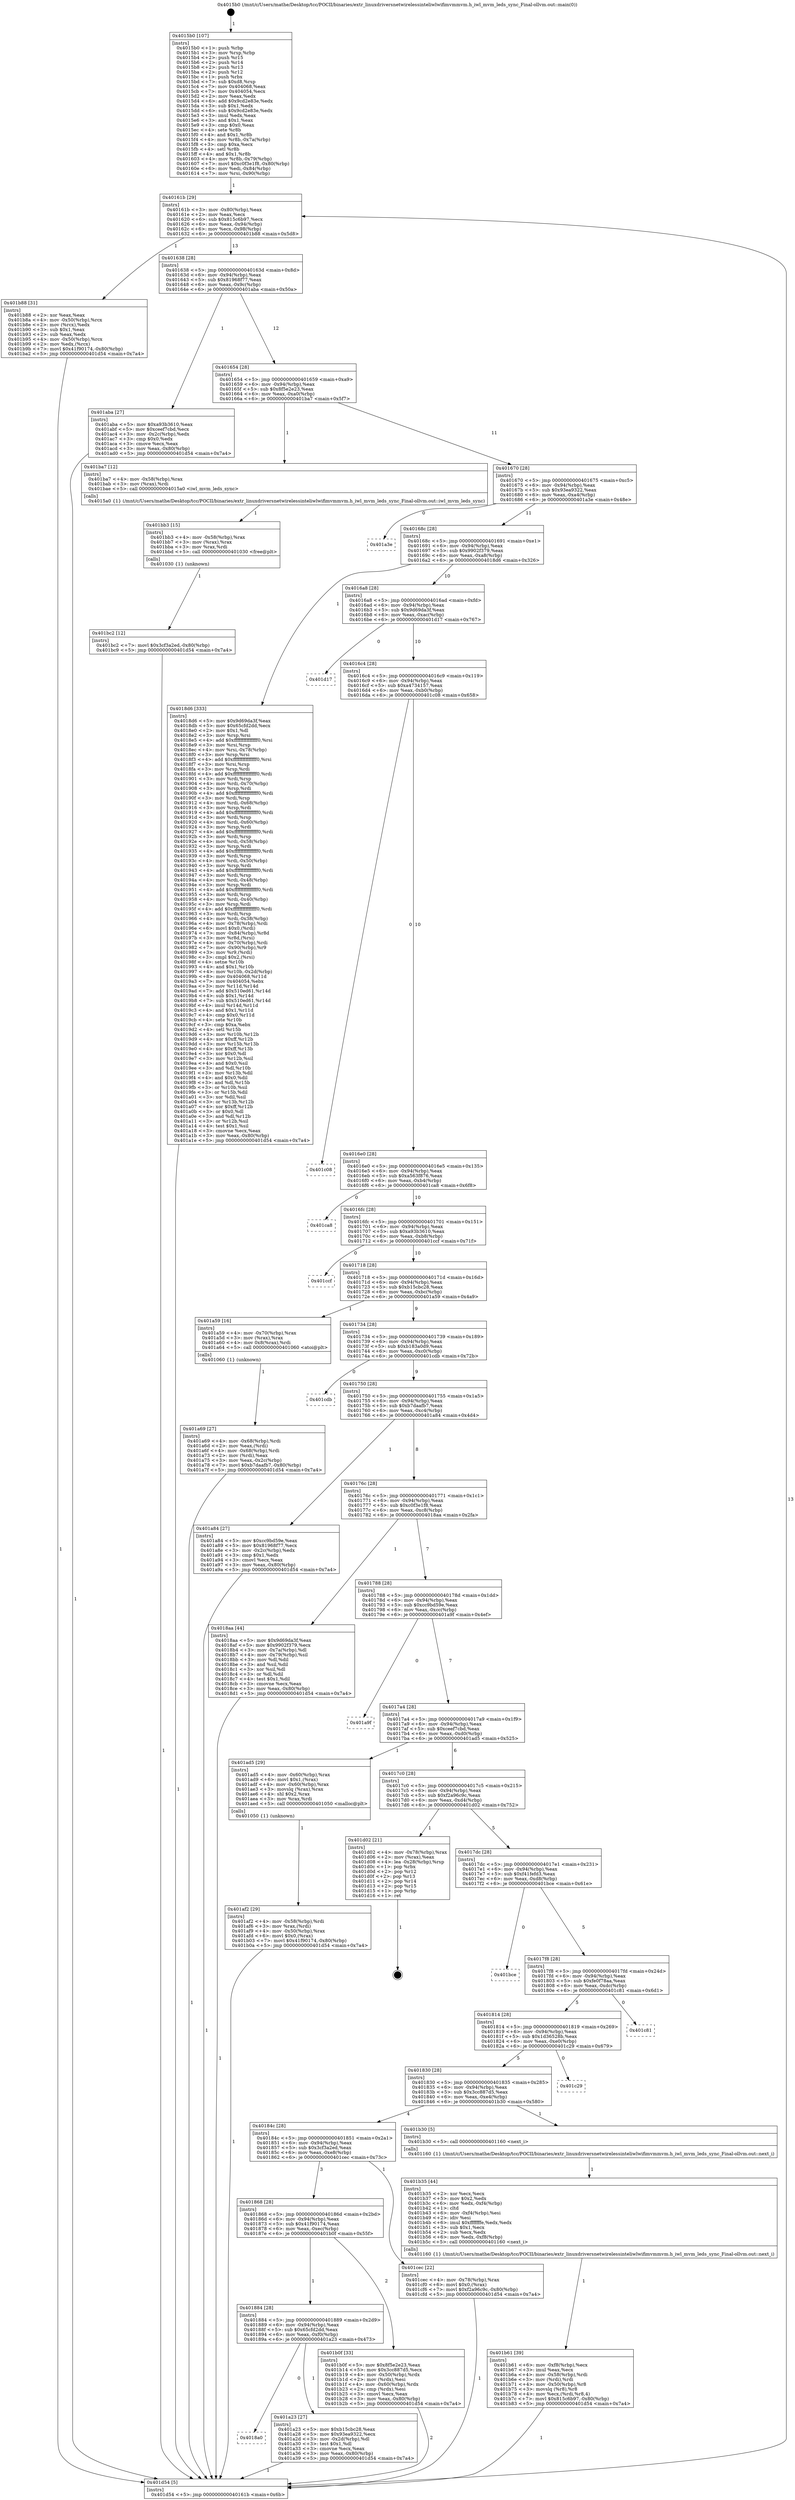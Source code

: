 digraph "0x4015b0" {
  label = "0x4015b0 (/mnt/c/Users/mathe/Desktop/tcc/POCII/binaries/extr_linuxdriversnetwirelessinteliwlwifimvmmvm.h_iwl_mvm_leds_sync_Final-ollvm.out::main(0))"
  labelloc = "t"
  node[shape=record]

  Entry [label="",width=0.3,height=0.3,shape=circle,fillcolor=black,style=filled]
  "0x40161b" [label="{
     0x40161b [29]\l
     | [instrs]\l
     &nbsp;&nbsp;0x40161b \<+3\>: mov -0x80(%rbp),%eax\l
     &nbsp;&nbsp;0x40161e \<+2\>: mov %eax,%ecx\l
     &nbsp;&nbsp;0x401620 \<+6\>: sub $0x815c6b97,%ecx\l
     &nbsp;&nbsp;0x401626 \<+6\>: mov %eax,-0x94(%rbp)\l
     &nbsp;&nbsp;0x40162c \<+6\>: mov %ecx,-0x98(%rbp)\l
     &nbsp;&nbsp;0x401632 \<+6\>: je 0000000000401b88 \<main+0x5d8\>\l
  }"]
  "0x401b88" [label="{
     0x401b88 [31]\l
     | [instrs]\l
     &nbsp;&nbsp;0x401b88 \<+2\>: xor %eax,%eax\l
     &nbsp;&nbsp;0x401b8a \<+4\>: mov -0x50(%rbp),%rcx\l
     &nbsp;&nbsp;0x401b8e \<+2\>: mov (%rcx),%edx\l
     &nbsp;&nbsp;0x401b90 \<+3\>: sub $0x1,%eax\l
     &nbsp;&nbsp;0x401b93 \<+2\>: sub %eax,%edx\l
     &nbsp;&nbsp;0x401b95 \<+4\>: mov -0x50(%rbp),%rcx\l
     &nbsp;&nbsp;0x401b99 \<+2\>: mov %edx,(%rcx)\l
     &nbsp;&nbsp;0x401b9b \<+7\>: movl $0x41f90174,-0x80(%rbp)\l
     &nbsp;&nbsp;0x401ba2 \<+5\>: jmp 0000000000401d54 \<main+0x7a4\>\l
  }"]
  "0x401638" [label="{
     0x401638 [28]\l
     | [instrs]\l
     &nbsp;&nbsp;0x401638 \<+5\>: jmp 000000000040163d \<main+0x8d\>\l
     &nbsp;&nbsp;0x40163d \<+6\>: mov -0x94(%rbp),%eax\l
     &nbsp;&nbsp;0x401643 \<+5\>: sub $0x81968f77,%eax\l
     &nbsp;&nbsp;0x401648 \<+6\>: mov %eax,-0x9c(%rbp)\l
     &nbsp;&nbsp;0x40164e \<+6\>: je 0000000000401aba \<main+0x50a\>\l
  }"]
  Exit [label="",width=0.3,height=0.3,shape=circle,fillcolor=black,style=filled,peripheries=2]
  "0x401aba" [label="{
     0x401aba [27]\l
     | [instrs]\l
     &nbsp;&nbsp;0x401aba \<+5\>: mov $0xa93b3610,%eax\l
     &nbsp;&nbsp;0x401abf \<+5\>: mov $0xceef7cbd,%ecx\l
     &nbsp;&nbsp;0x401ac4 \<+3\>: mov -0x2c(%rbp),%edx\l
     &nbsp;&nbsp;0x401ac7 \<+3\>: cmp $0x0,%edx\l
     &nbsp;&nbsp;0x401aca \<+3\>: cmove %ecx,%eax\l
     &nbsp;&nbsp;0x401acd \<+3\>: mov %eax,-0x80(%rbp)\l
     &nbsp;&nbsp;0x401ad0 \<+5\>: jmp 0000000000401d54 \<main+0x7a4\>\l
  }"]
  "0x401654" [label="{
     0x401654 [28]\l
     | [instrs]\l
     &nbsp;&nbsp;0x401654 \<+5\>: jmp 0000000000401659 \<main+0xa9\>\l
     &nbsp;&nbsp;0x401659 \<+6\>: mov -0x94(%rbp),%eax\l
     &nbsp;&nbsp;0x40165f \<+5\>: sub $0x8f5e2e23,%eax\l
     &nbsp;&nbsp;0x401664 \<+6\>: mov %eax,-0xa0(%rbp)\l
     &nbsp;&nbsp;0x40166a \<+6\>: je 0000000000401ba7 \<main+0x5f7\>\l
  }"]
  "0x401bc2" [label="{
     0x401bc2 [12]\l
     | [instrs]\l
     &nbsp;&nbsp;0x401bc2 \<+7\>: movl $0x3cf3a2ed,-0x80(%rbp)\l
     &nbsp;&nbsp;0x401bc9 \<+5\>: jmp 0000000000401d54 \<main+0x7a4\>\l
  }"]
  "0x401ba7" [label="{
     0x401ba7 [12]\l
     | [instrs]\l
     &nbsp;&nbsp;0x401ba7 \<+4\>: mov -0x58(%rbp),%rax\l
     &nbsp;&nbsp;0x401bab \<+3\>: mov (%rax),%rdi\l
     &nbsp;&nbsp;0x401bae \<+5\>: call 00000000004015a0 \<iwl_mvm_leds_sync\>\l
     | [calls]\l
     &nbsp;&nbsp;0x4015a0 \{1\} (/mnt/c/Users/mathe/Desktop/tcc/POCII/binaries/extr_linuxdriversnetwirelessinteliwlwifimvmmvm.h_iwl_mvm_leds_sync_Final-ollvm.out::iwl_mvm_leds_sync)\l
  }"]
  "0x401670" [label="{
     0x401670 [28]\l
     | [instrs]\l
     &nbsp;&nbsp;0x401670 \<+5\>: jmp 0000000000401675 \<main+0xc5\>\l
     &nbsp;&nbsp;0x401675 \<+6\>: mov -0x94(%rbp),%eax\l
     &nbsp;&nbsp;0x40167b \<+5\>: sub $0x93ea9322,%eax\l
     &nbsp;&nbsp;0x401680 \<+6\>: mov %eax,-0xa4(%rbp)\l
     &nbsp;&nbsp;0x401686 \<+6\>: je 0000000000401a3e \<main+0x48e\>\l
  }"]
  "0x401bb3" [label="{
     0x401bb3 [15]\l
     | [instrs]\l
     &nbsp;&nbsp;0x401bb3 \<+4\>: mov -0x58(%rbp),%rax\l
     &nbsp;&nbsp;0x401bb7 \<+3\>: mov (%rax),%rax\l
     &nbsp;&nbsp;0x401bba \<+3\>: mov %rax,%rdi\l
     &nbsp;&nbsp;0x401bbd \<+5\>: call 0000000000401030 \<free@plt\>\l
     | [calls]\l
     &nbsp;&nbsp;0x401030 \{1\} (unknown)\l
  }"]
  "0x401a3e" [label="{
     0x401a3e\l
  }", style=dashed]
  "0x40168c" [label="{
     0x40168c [28]\l
     | [instrs]\l
     &nbsp;&nbsp;0x40168c \<+5\>: jmp 0000000000401691 \<main+0xe1\>\l
     &nbsp;&nbsp;0x401691 \<+6\>: mov -0x94(%rbp),%eax\l
     &nbsp;&nbsp;0x401697 \<+5\>: sub $0x9902f379,%eax\l
     &nbsp;&nbsp;0x40169c \<+6\>: mov %eax,-0xa8(%rbp)\l
     &nbsp;&nbsp;0x4016a2 \<+6\>: je 00000000004018d6 \<main+0x326\>\l
  }"]
  "0x401b61" [label="{
     0x401b61 [39]\l
     | [instrs]\l
     &nbsp;&nbsp;0x401b61 \<+6\>: mov -0xf8(%rbp),%ecx\l
     &nbsp;&nbsp;0x401b67 \<+3\>: imul %eax,%ecx\l
     &nbsp;&nbsp;0x401b6a \<+4\>: mov -0x58(%rbp),%rdi\l
     &nbsp;&nbsp;0x401b6e \<+3\>: mov (%rdi),%rdi\l
     &nbsp;&nbsp;0x401b71 \<+4\>: mov -0x50(%rbp),%r8\l
     &nbsp;&nbsp;0x401b75 \<+3\>: movslq (%r8),%r8\l
     &nbsp;&nbsp;0x401b78 \<+4\>: mov %ecx,(%rdi,%r8,4)\l
     &nbsp;&nbsp;0x401b7c \<+7\>: movl $0x815c6b97,-0x80(%rbp)\l
     &nbsp;&nbsp;0x401b83 \<+5\>: jmp 0000000000401d54 \<main+0x7a4\>\l
  }"]
  "0x4018d6" [label="{
     0x4018d6 [333]\l
     | [instrs]\l
     &nbsp;&nbsp;0x4018d6 \<+5\>: mov $0x9d69da3f,%eax\l
     &nbsp;&nbsp;0x4018db \<+5\>: mov $0x65cfd2dd,%ecx\l
     &nbsp;&nbsp;0x4018e0 \<+2\>: mov $0x1,%dl\l
     &nbsp;&nbsp;0x4018e2 \<+3\>: mov %rsp,%rsi\l
     &nbsp;&nbsp;0x4018e5 \<+4\>: add $0xfffffffffffffff0,%rsi\l
     &nbsp;&nbsp;0x4018e9 \<+3\>: mov %rsi,%rsp\l
     &nbsp;&nbsp;0x4018ec \<+4\>: mov %rsi,-0x78(%rbp)\l
     &nbsp;&nbsp;0x4018f0 \<+3\>: mov %rsp,%rsi\l
     &nbsp;&nbsp;0x4018f3 \<+4\>: add $0xfffffffffffffff0,%rsi\l
     &nbsp;&nbsp;0x4018f7 \<+3\>: mov %rsi,%rsp\l
     &nbsp;&nbsp;0x4018fa \<+3\>: mov %rsp,%rdi\l
     &nbsp;&nbsp;0x4018fd \<+4\>: add $0xfffffffffffffff0,%rdi\l
     &nbsp;&nbsp;0x401901 \<+3\>: mov %rdi,%rsp\l
     &nbsp;&nbsp;0x401904 \<+4\>: mov %rdi,-0x70(%rbp)\l
     &nbsp;&nbsp;0x401908 \<+3\>: mov %rsp,%rdi\l
     &nbsp;&nbsp;0x40190b \<+4\>: add $0xfffffffffffffff0,%rdi\l
     &nbsp;&nbsp;0x40190f \<+3\>: mov %rdi,%rsp\l
     &nbsp;&nbsp;0x401912 \<+4\>: mov %rdi,-0x68(%rbp)\l
     &nbsp;&nbsp;0x401916 \<+3\>: mov %rsp,%rdi\l
     &nbsp;&nbsp;0x401919 \<+4\>: add $0xfffffffffffffff0,%rdi\l
     &nbsp;&nbsp;0x40191d \<+3\>: mov %rdi,%rsp\l
     &nbsp;&nbsp;0x401920 \<+4\>: mov %rdi,-0x60(%rbp)\l
     &nbsp;&nbsp;0x401924 \<+3\>: mov %rsp,%rdi\l
     &nbsp;&nbsp;0x401927 \<+4\>: add $0xfffffffffffffff0,%rdi\l
     &nbsp;&nbsp;0x40192b \<+3\>: mov %rdi,%rsp\l
     &nbsp;&nbsp;0x40192e \<+4\>: mov %rdi,-0x58(%rbp)\l
     &nbsp;&nbsp;0x401932 \<+3\>: mov %rsp,%rdi\l
     &nbsp;&nbsp;0x401935 \<+4\>: add $0xfffffffffffffff0,%rdi\l
     &nbsp;&nbsp;0x401939 \<+3\>: mov %rdi,%rsp\l
     &nbsp;&nbsp;0x40193c \<+4\>: mov %rdi,-0x50(%rbp)\l
     &nbsp;&nbsp;0x401940 \<+3\>: mov %rsp,%rdi\l
     &nbsp;&nbsp;0x401943 \<+4\>: add $0xfffffffffffffff0,%rdi\l
     &nbsp;&nbsp;0x401947 \<+3\>: mov %rdi,%rsp\l
     &nbsp;&nbsp;0x40194a \<+4\>: mov %rdi,-0x48(%rbp)\l
     &nbsp;&nbsp;0x40194e \<+3\>: mov %rsp,%rdi\l
     &nbsp;&nbsp;0x401951 \<+4\>: add $0xfffffffffffffff0,%rdi\l
     &nbsp;&nbsp;0x401955 \<+3\>: mov %rdi,%rsp\l
     &nbsp;&nbsp;0x401958 \<+4\>: mov %rdi,-0x40(%rbp)\l
     &nbsp;&nbsp;0x40195c \<+3\>: mov %rsp,%rdi\l
     &nbsp;&nbsp;0x40195f \<+4\>: add $0xfffffffffffffff0,%rdi\l
     &nbsp;&nbsp;0x401963 \<+3\>: mov %rdi,%rsp\l
     &nbsp;&nbsp;0x401966 \<+4\>: mov %rdi,-0x38(%rbp)\l
     &nbsp;&nbsp;0x40196a \<+4\>: mov -0x78(%rbp),%rdi\l
     &nbsp;&nbsp;0x40196e \<+6\>: movl $0x0,(%rdi)\l
     &nbsp;&nbsp;0x401974 \<+7\>: mov -0x84(%rbp),%r8d\l
     &nbsp;&nbsp;0x40197b \<+3\>: mov %r8d,(%rsi)\l
     &nbsp;&nbsp;0x40197e \<+4\>: mov -0x70(%rbp),%rdi\l
     &nbsp;&nbsp;0x401982 \<+7\>: mov -0x90(%rbp),%r9\l
     &nbsp;&nbsp;0x401989 \<+3\>: mov %r9,(%rdi)\l
     &nbsp;&nbsp;0x40198c \<+3\>: cmpl $0x2,(%rsi)\l
     &nbsp;&nbsp;0x40198f \<+4\>: setne %r10b\l
     &nbsp;&nbsp;0x401993 \<+4\>: and $0x1,%r10b\l
     &nbsp;&nbsp;0x401997 \<+4\>: mov %r10b,-0x2d(%rbp)\l
     &nbsp;&nbsp;0x40199b \<+8\>: mov 0x404068,%r11d\l
     &nbsp;&nbsp;0x4019a3 \<+7\>: mov 0x404054,%ebx\l
     &nbsp;&nbsp;0x4019aa \<+3\>: mov %r11d,%r14d\l
     &nbsp;&nbsp;0x4019ad \<+7\>: add $0x510ed61,%r14d\l
     &nbsp;&nbsp;0x4019b4 \<+4\>: sub $0x1,%r14d\l
     &nbsp;&nbsp;0x4019b8 \<+7\>: sub $0x510ed61,%r14d\l
     &nbsp;&nbsp;0x4019bf \<+4\>: imul %r14d,%r11d\l
     &nbsp;&nbsp;0x4019c3 \<+4\>: and $0x1,%r11d\l
     &nbsp;&nbsp;0x4019c7 \<+4\>: cmp $0x0,%r11d\l
     &nbsp;&nbsp;0x4019cb \<+4\>: sete %r10b\l
     &nbsp;&nbsp;0x4019cf \<+3\>: cmp $0xa,%ebx\l
     &nbsp;&nbsp;0x4019d2 \<+4\>: setl %r15b\l
     &nbsp;&nbsp;0x4019d6 \<+3\>: mov %r10b,%r12b\l
     &nbsp;&nbsp;0x4019d9 \<+4\>: xor $0xff,%r12b\l
     &nbsp;&nbsp;0x4019dd \<+3\>: mov %r15b,%r13b\l
     &nbsp;&nbsp;0x4019e0 \<+4\>: xor $0xff,%r13b\l
     &nbsp;&nbsp;0x4019e4 \<+3\>: xor $0x0,%dl\l
     &nbsp;&nbsp;0x4019e7 \<+3\>: mov %r12b,%sil\l
     &nbsp;&nbsp;0x4019ea \<+4\>: and $0x0,%sil\l
     &nbsp;&nbsp;0x4019ee \<+3\>: and %dl,%r10b\l
     &nbsp;&nbsp;0x4019f1 \<+3\>: mov %r13b,%dil\l
     &nbsp;&nbsp;0x4019f4 \<+4\>: and $0x0,%dil\l
     &nbsp;&nbsp;0x4019f8 \<+3\>: and %dl,%r15b\l
     &nbsp;&nbsp;0x4019fb \<+3\>: or %r10b,%sil\l
     &nbsp;&nbsp;0x4019fe \<+3\>: or %r15b,%dil\l
     &nbsp;&nbsp;0x401a01 \<+3\>: xor %dil,%sil\l
     &nbsp;&nbsp;0x401a04 \<+3\>: or %r13b,%r12b\l
     &nbsp;&nbsp;0x401a07 \<+4\>: xor $0xff,%r12b\l
     &nbsp;&nbsp;0x401a0b \<+3\>: or $0x0,%dl\l
     &nbsp;&nbsp;0x401a0e \<+3\>: and %dl,%r12b\l
     &nbsp;&nbsp;0x401a11 \<+3\>: or %r12b,%sil\l
     &nbsp;&nbsp;0x401a14 \<+4\>: test $0x1,%sil\l
     &nbsp;&nbsp;0x401a18 \<+3\>: cmovne %ecx,%eax\l
     &nbsp;&nbsp;0x401a1b \<+3\>: mov %eax,-0x80(%rbp)\l
     &nbsp;&nbsp;0x401a1e \<+5\>: jmp 0000000000401d54 \<main+0x7a4\>\l
  }"]
  "0x4016a8" [label="{
     0x4016a8 [28]\l
     | [instrs]\l
     &nbsp;&nbsp;0x4016a8 \<+5\>: jmp 00000000004016ad \<main+0xfd\>\l
     &nbsp;&nbsp;0x4016ad \<+6\>: mov -0x94(%rbp),%eax\l
     &nbsp;&nbsp;0x4016b3 \<+5\>: sub $0x9d69da3f,%eax\l
     &nbsp;&nbsp;0x4016b8 \<+6\>: mov %eax,-0xac(%rbp)\l
     &nbsp;&nbsp;0x4016be \<+6\>: je 0000000000401d17 \<main+0x767\>\l
  }"]
  "0x401b35" [label="{
     0x401b35 [44]\l
     | [instrs]\l
     &nbsp;&nbsp;0x401b35 \<+2\>: xor %ecx,%ecx\l
     &nbsp;&nbsp;0x401b37 \<+5\>: mov $0x2,%edx\l
     &nbsp;&nbsp;0x401b3c \<+6\>: mov %edx,-0xf4(%rbp)\l
     &nbsp;&nbsp;0x401b42 \<+1\>: cltd\l
     &nbsp;&nbsp;0x401b43 \<+6\>: mov -0xf4(%rbp),%esi\l
     &nbsp;&nbsp;0x401b49 \<+2\>: idiv %esi\l
     &nbsp;&nbsp;0x401b4b \<+6\>: imul $0xfffffffe,%edx,%edx\l
     &nbsp;&nbsp;0x401b51 \<+3\>: sub $0x1,%ecx\l
     &nbsp;&nbsp;0x401b54 \<+2\>: sub %ecx,%edx\l
     &nbsp;&nbsp;0x401b56 \<+6\>: mov %edx,-0xf8(%rbp)\l
     &nbsp;&nbsp;0x401b5c \<+5\>: call 0000000000401160 \<next_i\>\l
     | [calls]\l
     &nbsp;&nbsp;0x401160 \{1\} (/mnt/c/Users/mathe/Desktop/tcc/POCII/binaries/extr_linuxdriversnetwirelessinteliwlwifimvmmvm.h_iwl_mvm_leds_sync_Final-ollvm.out::next_i)\l
  }"]
  "0x401d17" [label="{
     0x401d17\l
  }", style=dashed]
  "0x4016c4" [label="{
     0x4016c4 [28]\l
     | [instrs]\l
     &nbsp;&nbsp;0x4016c4 \<+5\>: jmp 00000000004016c9 \<main+0x119\>\l
     &nbsp;&nbsp;0x4016c9 \<+6\>: mov -0x94(%rbp),%eax\l
     &nbsp;&nbsp;0x4016cf \<+5\>: sub $0xa4734157,%eax\l
     &nbsp;&nbsp;0x4016d4 \<+6\>: mov %eax,-0xb0(%rbp)\l
     &nbsp;&nbsp;0x4016da \<+6\>: je 0000000000401c08 \<main+0x658\>\l
  }"]
  "0x401af2" [label="{
     0x401af2 [29]\l
     | [instrs]\l
     &nbsp;&nbsp;0x401af2 \<+4\>: mov -0x58(%rbp),%rdi\l
     &nbsp;&nbsp;0x401af6 \<+3\>: mov %rax,(%rdi)\l
     &nbsp;&nbsp;0x401af9 \<+4\>: mov -0x50(%rbp),%rax\l
     &nbsp;&nbsp;0x401afd \<+6\>: movl $0x0,(%rax)\l
     &nbsp;&nbsp;0x401b03 \<+7\>: movl $0x41f90174,-0x80(%rbp)\l
     &nbsp;&nbsp;0x401b0a \<+5\>: jmp 0000000000401d54 \<main+0x7a4\>\l
  }"]
  "0x401c08" [label="{
     0x401c08\l
  }", style=dashed]
  "0x4016e0" [label="{
     0x4016e0 [28]\l
     | [instrs]\l
     &nbsp;&nbsp;0x4016e0 \<+5\>: jmp 00000000004016e5 \<main+0x135\>\l
     &nbsp;&nbsp;0x4016e5 \<+6\>: mov -0x94(%rbp),%eax\l
     &nbsp;&nbsp;0x4016eb \<+5\>: sub $0xa563f876,%eax\l
     &nbsp;&nbsp;0x4016f0 \<+6\>: mov %eax,-0xb4(%rbp)\l
     &nbsp;&nbsp;0x4016f6 \<+6\>: je 0000000000401ca8 \<main+0x6f8\>\l
  }"]
  "0x401a69" [label="{
     0x401a69 [27]\l
     | [instrs]\l
     &nbsp;&nbsp;0x401a69 \<+4\>: mov -0x68(%rbp),%rdi\l
     &nbsp;&nbsp;0x401a6d \<+2\>: mov %eax,(%rdi)\l
     &nbsp;&nbsp;0x401a6f \<+4\>: mov -0x68(%rbp),%rdi\l
     &nbsp;&nbsp;0x401a73 \<+2\>: mov (%rdi),%eax\l
     &nbsp;&nbsp;0x401a75 \<+3\>: mov %eax,-0x2c(%rbp)\l
     &nbsp;&nbsp;0x401a78 \<+7\>: movl $0xb7daafb7,-0x80(%rbp)\l
     &nbsp;&nbsp;0x401a7f \<+5\>: jmp 0000000000401d54 \<main+0x7a4\>\l
  }"]
  "0x401ca8" [label="{
     0x401ca8\l
  }", style=dashed]
  "0x4016fc" [label="{
     0x4016fc [28]\l
     | [instrs]\l
     &nbsp;&nbsp;0x4016fc \<+5\>: jmp 0000000000401701 \<main+0x151\>\l
     &nbsp;&nbsp;0x401701 \<+6\>: mov -0x94(%rbp),%eax\l
     &nbsp;&nbsp;0x401707 \<+5\>: sub $0xa93b3610,%eax\l
     &nbsp;&nbsp;0x40170c \<+6\>: mov %eax,-0xb8(%rbp)\l
     &nbsp;&nbsp;0x401712 \<+6\>: je 0000000000401ccf \<main+0x71f\>\l
  }"]
  "0x4018a0" [label="{
     0x4018a0\l
  }", style=dashed]
  "0x401ccf" [label="{
     0x401ccf\l
  }", style=dashed]
  "0x401718" [label="{
     0x401718 [28]\l
     | [instrs]\l
     &nbsp;&nbsp;0x401718 \<+5\>: jmp 000000000040171d \<main+0x16d\>\l
     &nbsp;&nbsp;0x40171d \<+6\>: mov -0x94(%rbp),%eax\l
     &nbsp;&nbsp;0x401723 \<+5\>: sub $0xb15cbc28,%eax\l
     &nbsp;&nbsp;0x401728 \<+6\>: mov %eax,-0xbc(%rbp)\l
     &nbsp;&nbsp;0x40172e \<+6\>: je 0000000000401a59 \<main+0x4a9\>\l
  }"]
  "0x401a23" [label="{
     0x401a23 [27]\l
     | [instrs]\l
     &nbsp;&nbsp;0x401a23 \<+5\>: mov $0xb15cbc28,%eax\l
     &nbsp;&nbsp;0x401a28 \<+5\>: mov $0x93ea9322,%ecx\l
     &nbsp;&nbsp;0x401a2d \<+3\>: mov -0x2d(%rbp),%dl\l
     &nbsp;&nbsp;0x401a30 \<+3\>: test $0x1,%dl\l
     &nbsp;&nbsp;0x401a33 \<+3\>: cmovne %ecx,%eax\l
     &nbsp;&nbsp;0x401a36 \<+3\>: mov %eax,-0x80(%rbp)\l
     &nbsp;&nbsp;0x401a39 \<+5\>: jmp 0000000000401d54 \<main+0x7a4\>\l
  }"]
  "0x401a59" [label="{
     0x401a59 [16]\l
     | [instrs]\l
     &nbsp;&nbsp;0x401a59 \<+4\>: mov -0x70(%rbp),%rax\l
     &nbsp;&nbsp;0x401a5d \<+3\>: mov (%rax),%rax\l
     &nbsp;&nbsp;0x401a60 \<+4\>: mov 0x8(%rax),%rdi\l
     &nbsp;&nbsp;0x401a64 \<+5\>: call 0000000000401060 \<atoi@plt\>\l
     | [calls]\l
     &nbsp;&nbsp;0x401060 \{1\} (unknown)\l
  }"]
  "0x401734" [label="{
     0x401734 [28]\l
     | [instrs]\l
     &nbsp;&nbsp;0x401734 \<+5\>: jmp 0000000000401739 \<main+0x189\>\l
     &nbsp;&nbsp;0x401739 \<+6\>: mov -0x94(%rbp),%eax\l
     &nbsp;&nbsp;0x40173f \<+5\>: sub $0xb183a0d9,%eax\l
     &nbsp;&nbsp;0x401744 \<+6\>: mov %eax,-0xc0(%rbp)\l
     &nbsp;&nbsp;0x40174a \<+6\>: je 0000000000401cdb \<main+0x72b\>\l
  }"]
  "0x401884" [label="{
     0x401884 [28]\l
     | [instrs]\l
     &nbsp;&nbsp;0x401884 \<+5\>: jmp 0000000000401889 \<main+0x2d9\>\l
     &nbsp;&nbsp;0x401889 \<+6\>: mov -0x94(%rbp),%eax\l
     &nbsp;&nbsp;0x40188f \<+5\>: sub $0x65cfd2dd,%eax\l
     &nbsp;&nbsp;0x401894 \<+6\>: mov %eax,-0xf0(%rbp)\l
     &nbsp;&nbsp;0x40189a \<+6\>: je 0000000000401a23 \<main+0x473\>\l
  }"]
  "0x401cdb" [label="{
     0x401cdb\l
  }", style=dashed]
  "0x401750" [label="{
     0x401750 [28]\l
     | [instrs]\l
     &nbsp;&nbsp;0x401750 \<+5\>: jmp 0000000000401755 \<main+0x1a5\>\l
     &nbsp;&nbsp;0x401755 \<+6\>: mov -0x94(%rbp),%eax\l
     &nbsp;&nbsp;0x40175b \<+5\>: sub $0xb7daafb7,%eax\l
     &nbsp;&nbsp;0x401760 \<+6\>: mov %eax,-0xc4(%rbp)\l
     &nbsp;&nbsp;0x401766 \<+6\>: je 0000000000401a84 \<main+0x4d4\>\l
  }"]
  "0x401b0f" [label="{
     0x401b0f [33]\l
     | [instrs]\l
     &nbsp;&nbsp;0x401b0f \<+5\>: mov $0x8f5e2e23,%eax\l
     &nbsp;&nbsp;0x401b14 \<+5\>: mov $0x3cc887d5,%ecx\l
     &nbsp;&nbsp;0x401b19 \<+4\>: mov -0x50(%rbp),%rdx\l
     &nbsp;&nbsp;0x401b1d \<+2\>: mov (%rdx),%esi\l
     &nbsp;&nbsp;0x401b1f \<+4\>: mov -0x60(%rbp),%rdx\l
     &nbsp;&nbsp;0x401b23 \<+2\>: cmp (%rdx),%esi\l
     &nbsp;&nbsp;0x401b25 \<+3\>: cmovl %ecx,%eax\l
     &nbsp;&nbsp;0x401b28 \<+3\>: mov %eax,-0x80(%rbp)\l
     &nbsp;&nbsp;0x401b2b \<+5\>: jmp 0000000000401d54 \<main+0x7a4\>\l
  }"]
  "0x401a84" [label="{
     0x401a84 [27]\l
     | [instrs]\l
     &nbsp;&nbsp;0x401a84 \<+5\>: mov $0xcc9bd59e,%eax\l
     &nbsp;&nbsp;0x401a89 \<+5\>: mov $0x81968f77,%ecx\l
     &nbsp;&nbsp;0x401a8e \<+3\>: mov -0x2c(%rbp),%edx\l
     &nbsp;&nbsp;0x401a91 \<+3\>: cmp $0x1,%edx\l
     &nbsp;&nbsp;0x401a94 \<+3\>: cmovl %ecx,%eax\l
     &nbsp;&nbsp;0x401a97 \<+3\>: mov %eax,-0x80(%rbp)\l
     &nbsp;&nbsp;0x401a9a \<+5\>: jmp 0000000000401d54 \<main+0x7a4\>\l
  }"]
  "0x40176c" [label="{
     0x40176c [28]\l
     | [instrs]\l
     &nbsp;&nbsp;0x40176c \<+5\>: jmp 0000000000401771 \<main+0x1c1\>\l
     &nbsp;&nbsp;0x401771 \<+6\>: mov -0x94(%rbp),%eax\l
     &nbsp;&nbsp;0x401777 \<+5\>: sub $0xc0f3e1f8,%eax\l
     &nbsp;&nbsp;0x40177c \<+6\>: mov %eax,-0xc8(%rbp)\l
     &nbsp;&nbsp;0x401782 \<+6\>: je 00000000004018aa \<main+0x2fa\>\l
  }"]
  "0x401868" [label="{
     0x401868 [28]\l
     | [instrs]\l
     &nbsp;&nbsp;0x401868 \<+5\>: jmp 000000000040186d \<main+0x2bd\>\l
     &nbsp;&nbsp;0x40186d \<+6\>: mov -0x94(%rbp),%eax\l
     &nbsp;&nbsp;0x401873 \<+5\>: sub $0x41f90174,%eax\l
     &nbsp;&nbsp;0x401878 \<+6\>: mov %eax,-0xec(%rbp)\l
     &nbsp;&nbsp;0x40187e \<+6\>: je 0000000000401b0f \<main+0x55f\>\l
  }"]
  "0x4018aa" [label="{
     0x4018aa [44]\l
     | [instrs]\l
     &nbsp;&nbsp;0x4018aa \<+5\>: mov $0x9d69da3f,%eax\l
     &nbsp;&nbsp;0x4018af \<+5\>: mov $0x9902f379,%ecx\l
     &nbsp;&nbsp;0x4018b4 \<+3\>: mov -0x7a(%rbp),%dl\l
     &nbsp;&nbsp;0x4018b7 \<+4\>: mov -0x79(%rbp),%sil\l
     &nbsp;&nbsp;0x4018bb \<+3\>: mov %dl,%dil\l
     &nbsp;&nbsp;0x4018be \<+3\>: and %sil,%dil\l
     &nbsp;&nbsp;0x4018c1 \<+3\>: xor %sil,%dl\l
     &nbsp;&nbsp;0x4018c4 \<+3\>: or %dl,%dil\l
     &nbsp;&nbsp;0x4018c7 \<+4\>: test $0x1,%dil\l
     &nbsp;&nbsp;0x4018cb \<+3\>: cmovne %ecx,%eax\l
     &nbsp;&nbsp;0x4018ce \<+3\>: mov %eax,-0x80(%rbp)\l
     &nbsp;&nbsp;0x4018d1 \<+5\>: jmp 0000000000401d54 \<main+0x7a4\>\l
  }"]
  "0x401788" [label="{
     0x401788 [28]\l
     | [instrs]\l
     &nbsp;&nbsp;0x401788 \<+5\>: jmp 000000000040178d \<main+0x1dd\>\l
     &nbsp;&nbsp;0x40178d \<+6\>: mov -0x94(%rbp),%eax\l
     &nbsp;&nbsp;0x401793 \<+5\>: sub $0xcc9bd59e,%eax\l
     &nbsp;&nbsp;0x401798 \<+6\>: mov %eax,-0xcc(%rbp)\l
     &nbsp;&nbsp;0x40179e \<+6\>: je 0000000000401a9f \<main+0x4ef\>\l
  }"]
  "0x401d54" [label="{
     0x401d54 [5]\l
     | [instrs]\l
     &nbsp;&nbsp;0x401d54 \<+5\>: jmp 000000000040161b \<main+0x6b\>\l
  }"]
  "0x4015b0" [label="{
     0x4015b0 [107]\l
     | [instrs]\l
     &nbsp;&nbsp;0x4015b0 \<+1\>: push %rbp\l
     &nbsp;&nbsp;0x4015b1 \<+3\>: mov %rsp,%rbp\l
     &nbsp;&nbsp;0x4015b4 \<+2\>: push %r15\l
     &nbsp;&nbsp;0x4015b6 \<+2\>: push %r14\l
     &nbsp;&nbsp;0x4015b8 \<+2\>: push %r13\l
     &nbsp;&nbsp;0x4015ba \<+2\>: push %r12\l
     &nbsp;&nbsp;0x4015bc \<+1\>: push %rbx\l
     &nbsp;&nbsp;0x4015bd \<+7\>: sub $0xd8,%rsp\l
     &nbsp;&nbsp;0x4015c4 \<+7\>: mov 0x404068,%eax\l
     &nbsp;&nbsp;0x4015cb \<+7\>: mov 0x404054,%ecx\l
     &nbsp;&nbsp;0x4015d2 \<+2\>: mov %eax,%edx\l
     &nbsp;&nbsp;0x4015d4 \<+6\>: add $0x9cd2e83e,%edx\l
     &nbsp;&nbsp;0x4015da \<+3\>: sub $0x1,%edx\l
     &nbsp;&nbsp;0x4015dd \<+6\>: sub $0x9cd2e83e,%edx\l
     &nbsp;&nbsp;0x4015e3 \<+3\>: imul %edx,%eax\l
     &nbsp;&nbsp;0x4015e6 \<+3\>: and $0x1,%eax\l
     &nbsp;&nbsp;0x4015e9 \<+3\>: cmp $0x0,%eax\l
     &nbsp;&nbsp;0x4015ec \<+4\>: sete %r8b\l
     &nbsp;&nbsp;0x4015f0 \<+4\>: and $0x1,%r8b\l
     &nbsp;&nbsp;0x4015f4 \<+4\>: mov %r8b,-0x7a(%rbp)\l
     &nbsp;&nbsp;0x4015f8 \<+3\>: cmp $0xa,%ecx\l
     &nbsp;&nbsp;0x4015fb \<+4\>: setl %r8b\l
     &nbsp;&nbsp;0x4015ff \<+4\>: and $0x1,%r8b\l
     &nbsp;&nbsp;0x401603 \<+4\>: mov %r8b,-0x79(%rbp)\l
     &nbsp;&nbsp;0x401607 \<+7\>: movl $0xc0f3e1f8,-0x80(%rbp)\l
     &nbsp;&nbsp;0x40160e \<+6\>: mov %edi,-0x84(%rbp)\l
     &nbsp;&nbsp;0x401614 \<+7\>: mov %rsi,-0x90(%rbp)\l
  }"]
  "0x401cec" [label="{
     0x401cec [22]\l
     | [instrs]\l
     &nbsp;&nbsp;0x401cec \<+4\>: mov -0x78(%rbp),%rax\l
     &nbsp;&nbsp;0x401cf0 \<+6\>: movl $0x0,(%rax)\l
     &nbsp;&nbsp;0x401cf6 \<+7\>: movl $0xf2a96c9c,-0x80(%rbp)\l
     &nbsp;&nbsp;0x401cfd \<+5\>: jmp 0000000000401d54 \<main+0x7a4\>\l
  }"]
  "0x40184c" [label="{
     0x40184c [28]\l
     | [instrs]\l
     &nbsp;&nbsp;0x40184c \<+5\>: jmp 0000000000401851 \<main+0x2a1\>\l
     &nbsp;&nbsp;0x401851 \<+6\>: mov -0x94(%rbp),%eax\l
     &nbsp;&nbsp;0x401857 \<+5\>: sub $0x3cf3a2ed,%eax\l
     &nbsp;&nbsp;0x40185c \<+6\>: mov %eax,-0xe8(%rbp)\l
     &nbsp;&nbsp;0x401862 \<+6\>: je 0000000000401cec \<main+0x73c\>\l
  }"]
  "0x401a9f" [label="{
     0x401a9f\l
  }", style=dashed]
  "0x4017a4" [label="{
     0x4017a4 [28]\l
     | [instrs]\l
     &nbsp;&nbsp;0x4017a4 \<+5\>: jmp 00000000004017a9 \<main+0x1f9\>\l
     &nbsp;&nbsp;0x4017a9 \<+6\>: mov -0x94(%rbp),%eax\l
     &nbsp;&nbsp;0x4017af \<+5\>: sub $0xceef7cbd,%eax\l
     &nbsp;&nbsp;0x4017b4 \<+6\>: mov %eax,-0xd0(%rbp)\l
     &nbsp;&nbsp;0x4017ba \<+6\>: je 0000000000401ad5 \<main+0x525\>\l
  }"]
  "0x401b30" [label="{
     0x401b30 [5]\l
     | [instrs]\l
     &nbsp;&nbsp;0x401b30 \<+5\>: call 0000000000401160 \<next_i\>\l
     | [calls]\l
     &nbsp;&nbsp;0x401160 \{1\} (/mnt/c/Users/mathe/Desktop/tcc/POCII/binaries/extr_linuxdriversnetwirelessinteliwlwifimvmmvm.h_iwl_mvm_leds_sync_Final-ollvm.out::next_i)\l
  }"]
  "0x401ad5" [label="{
     0x401ad5 [29]\l
     | [instrs]\l
     &nbsp;&nbsp;0x401ad5 \<+4\>: mov -0x60(%rbp),%rax\l
     &nbsp;&nbsp;0x401ad9 \<+6\>: movl $0x1,(%rax)\l
     &nbsp;&nbsp;0x401adf \<+4\>: mov -0x60(%rbp),%rax\l
     &nbsp;&nbsp;0x401ae3 \<+3\>: movslq (%rax),%rax\l
     &nbsp;&nbsp;0x401ae6 \<+4\>: shl $0x2,%rax\l
     &nbsp;&nbsp;0x401aea \<+3\>: mov %rax,%rdi\l
     &nbsp;&nbsp;0x401aed \<+5\>: call 0000000000401050 \<malloc@plt\>\l
     | [calls]\l
     &nbsp;&nbsp;0x401050 \{1\} (unknown)\l
  }"]
  "0x4017c0" [label="{
     0x4017c0 [28]\l
     | [instrs]\l
     &nbsp;&nbsp;0x4017c0 \<+5\>: jmp 00000000004017c5 \<main+0x215\>\l
     &nbsp;&nbsp;0x4017c5 \<+6\>: mov -0x94(%rbp),%eax\l
     &nbsp;&nbsp;0x4017cb \<+5\>: sub $0xf2a96c9c,%eax\l
     &nbsp;&nbsp;0x4017d0 \<+6\>: mov %eax,-0xd4(%rbp)\l
     &nbsp;&nbsp;0x4017d6 \<+6\>: je 0000000000401d02 \<main+0x752\>\l
  }"]
  "0x401830" [label="{
     0x401830 [28]\l
     | [instrs]\l
     &nbsp;&nbsp;0x401830 \<+5\>: jmp 0000000000401835 \<main+0x285\>\l
     &nbsp;&nbsp;0x401835 \<+6\>: mov -0x94(%rbp),%eax\l
     &nbsp;&nbsp;0x40183b \<+5\>: sub $0x3cc887d5,%eax\l
     &nbsp;&nbsp;0x401840 \<+6\>: mov %eax,-0xe4(%rbp)\l
     &nbsp;&nbsp;0x401846 \<+6\>: je 0000000000401b30 \<main+0x580\>\l
  }"]
  "0x401d02" [label="{
     0x401d02 [21]\l
     | [instrs]\l
     &nbsp;&nbsp;0x401d02 \<+4\>: mov -0x78(%rbp),%rax\l
     &nbsp;&nbsp;0x401d06 \<+2\>: mov (%rax),%eax\l
     &nbsp;&nbsp;0x401d08 \<+4\>: lea -0x28(%rbp),%rsp\l
     &nbsp;&nbsp;0x401d0c \<+1\>: pop %rbx\l
     &nbsp;&nbsp;0x401d0d \<+2\>: pop %r12\l
     &nbsp;&nbsp;0x401d0f \<+2\>: pop %r13\l
     &nbsp;&nbsp;0x401d11 \<+2\>: pop %r14\l
     &nbsp;&nbsp;0x401d13 \<+2\>: pop %r15\l
     &nbsp;&nbsp;0x401d15 \<+1\>: pop %rbp\l
     &nbsp;&nbsp;0x401d16 \<+1\>: ret\l
  }"]
  "0x4017dc" [label="{
     0x4017dc [28]\l
     | [instrs]\l
     &nbsp;&nbsp;0x4017dc \<+5\>: jmp 00000000004017e1 \<main+0x231\>\l
     &nbsp;&nbsp;0x4017e1 \<+6\>: mov -0x94(%rbp),%eax\l
     &nbsp;&nbsp;0x4017e7 \<+5\>: sub $0xf41fefd3,%eax\l
     &nbsp;&nbsp;0x4017ec \<+6\>: mov %eax,-0xd8(%rbp)\l
     &nbsp;&nbsp;0x4017f2 \<+6\>: je 0000000000401bce \<main+0x61e\>\l
  }"]
  "0x401c29" [label="{
     0x401c29\l
  }", style=dashed]
  "0x401bce" [label="{
     0x401bce\l
  }", style=dashed]
  "0x4017f8" [label="{
     0x4017f8 [28]\l
     | [instrs]\l
     &nbsp;&nbsp;0x4017f8 \<+5\>: jmp 00000000004017fd \<main+0x24d\>\l
     &nbsp;&nbsp;0x4017fd \<+6\>: mov -0x94(%rbp),%eax\l
     &nbsp;&nbsp;0x401803 \<+5\>: sub $0xfe0f78aa,%eax\l
     &nbsp;&nbsp;0x401808 \<+6\>: mov %eax,-0xdc(%rbp)\l
     &nbsp;&nbsp;0x40180e \<+6\>: je 0000000000401c81 \<main+0x6d1\>\l
  }"]
  "0x401814" [label="{
     0x401814 [28]\l
     | [instrs]\l
     &nbsp;&nbsp;0x401814 \<+5\>: jmp 0000000000401819 \<main+0x269\>\l
     &nbsp;&nbsp;0x401819 \<+6\>: mov -0x94(%rbp),%eax\l
     &nbsp;&nbsp;0x40181f \<+5\>: sub $0x1d36528b,%eax\l
     &nbsp;&nbsp;0x401824 \<+6\>: mov %eax,-0xe0(%rbp)\l
     &nbsp;&nbsp;0x40182a \<+6\>: je 0000000000401c29 \<main+0x679\>\l
  }"]
  "0x401c81" [label="{
     0x401c81\l
  }", style=dashed]
  Entry -> "0x4015b0" [label=" 1"]
  "0x40161b" -> "0x401b88" [label=" 1"]
  "0x40161b" -> "0x401638" [label=" 13"]
  "0x401d02" -> Exit [label=" 1"]
  "0x401638" -> "0x401aba" [label=" 1"]
  "0x401638" -> "0x401654" [label=" 12"]
  "0x401cec" -> "0x401d54" [label=" 1"]
  "0x401654" -> "0x401ba7" [label=" 1"]
  "0x401654" -> "0x401670" [label=" 11"]
  "0x401bc2" -> "0x401d54" [label=" 1"]
  "0x401670" -> "0x401a3e" [label=" 0"]
  "0x401670" -> "0x40168c" [label=" 11"]
  "0x401bb3" -> "0x401bc2" [label=" 1"]
  "0x40168c" -> "0x4018d6" [label=" 1"]
  "0x40168c" -> "0x4016a8" [label=" 10"]
  "0x401ba7" -> "0x401bb3" [label=" 1"]
  "0x4016a8" -> "0x401d17" [label=" 0"]
  "0x4016a8" -> "0x4016c4" [label=" 10"]
  "0x401b88" -> "0x401d54" [label=" 1"]
  "0x4016c4" -> "0x401c08" [label=" 0"]
  "0x4016c4" -> "0x4016e0" [label=" 10"]
  "0x401b61" -> "0x401d54" [label=" 1"]
  "0x4016e0" -> "0x401ca8" [label=" 0"]
  "0x4016e0" -> "0x4016fc" [label=" 10"]
  "0x401b35" -> "0x401b61" [label=" 1"]
  "0x4016fc" -> "0x401ccf" [label=" 0"]
  "0x4016fc" -> "0x401718" [label=" 10"]
  "0x401b30" -> "0x401b35" [label=" 1"]
  "0x401718" -> "0x401a59" [label=" 1"]
  "0x401718" -> "0x401734" [label=" 9"]
  "0x401b0f" -> "0x401d54" [label=" 2"]
  "0x401734" -> "0x401cdb" [label=" 0"]
  "0x401734" -> "0x401750" [label=" 9"]
  "0x401ad5" -> "0x401af2" [label=" 1"]
  "0x401750" -> "0x401a84" [label=" 1"]
  "0x401750" -> "0x40176c" [label=" 8"]
  "0x401aba" -> "0x401d54" [label=" 1"]
  "0x40176c" -> "0x4018aa" [label=" 1"]
  "0x40176c" -> "0x401788" [label=" 7"]
  "0x4018aa" -> "0x401d54" [label=" 1"]
  "0x4015b0" -> "0x40161b" [label=" 1"]
  "0x401d54" -> "0x40161b" [label=" 13"]
  "0x401a69" -> "0x401d54" [label=" 1"]
  "0x4018d6" -> "0x401d54" [label=" 1"]
  "0x401a59" -> "0x401a69" [label=" 1"]
  "0x401788" -> "0x401a9f" [label=" 0"]
  "0x401788" -> "0x4017a4" [label=" 7"]
  "0x401884" -> "0x4018a0" [label=" 0"]
  "0x4017a4" -> "0x401ad5" [label=" 1"]
  "0x4017a4" -> "0x4017c0" [label=" 6"]
  "0x401884" -> "0x401a23" [label=" 1"]
  "0x4017c0" -> "0x401d02" [label=" 1"]
  "0x4017c0" -> "0x4017dc" [label=" 5"]
  "0x401868" -> "0x401884" [label=" 1"]
  "0x4017dc" -> "0x401bce" [label=" 0"]
  "0x4017dc" -> "0x4017f8" [label=" 5"]
  "0x401868" -> "0x401b0f" [label=" 2"]
  "0x4017f8" -> "0x401c81" [label=" 0"]
  "0x4017f8" -> "0x401814" [label=" 5"]
  "0x401a84" -> "0x401d54" [label=" 1"]
  "0x401814" -> "0x401c29" [label=" 0"]
  "0x401814" -> "0x401830" [label=" 5"]
  "0x401af2" -> "0x401d54" [label=" 1"]
  "0x401830" -> "0x401b30" [label=" 1"]
  "0x401830" -> "0x40184c" [label=" 4"]
  "0x401a23" -> "0x401d54" [label=" 1"]
  "0x40184c" -> "0x401cec" [label=" 1"]
  "0x40184c" -> "0x401868" [label=" 3"]
}
